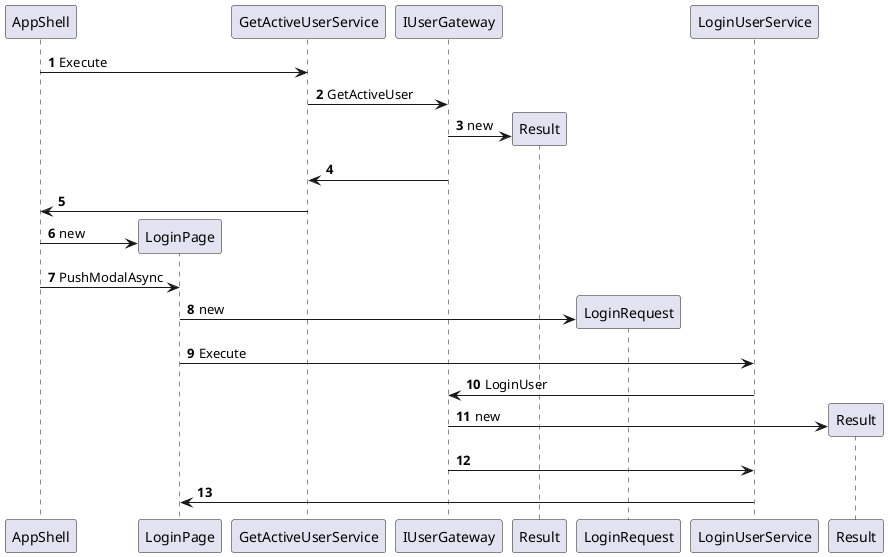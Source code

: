 @startuml

participant "AppShell" as Shell
participant "LoginPage" as Page

autonumber
Shell -> GetActiveUserService : Execute
GetActiveUserService -> IUserGateway : GetActiveUser
create Result
IUserGateway -> Result : new
IUserGateway -> GetActiveUserService
GetActiveUserService -> Shell
create Page
Shell -> Page : new
Shell -> Page : PushModalAsync
create LoginRequest
Page -> LoginRequest : new
Page -> LoginUserService : Execute
LoginUserService -> IUserGateway : LoginUser
create "Result" as LoginResult
IUserGateway -> LoginResult : new
IUserGateway -> LoginUserService
LoginUserService -> Page
@enduml